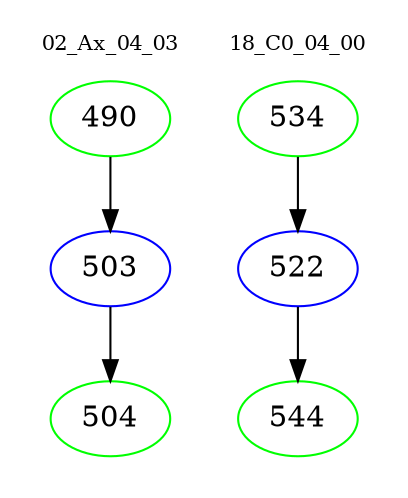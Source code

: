 digraph{
subgraph cluster_0 {
color = white
label = "02_Ax_04_03";
fontsize=10;
T0_490 [label="490", color="green"]
T0_490 -> T0_503 [color="black"]
T0_503 [label="503", color="blue"]
T0_503 -> T0_504 [color="black"]
T0_504 [label="504", color="green"]
}
subgraph cluster_1 {
color = white
label = "18_C0_04_00";
fontsize=10;
T1_534 [label="534", color="green"]
T1_534 -> T1_522 [color="black"]
T1_522 [label="522", color="blue"]
T1_522 -> T1_544 [color="black"]
T1_544 [label="544", color="green"]
}
}
